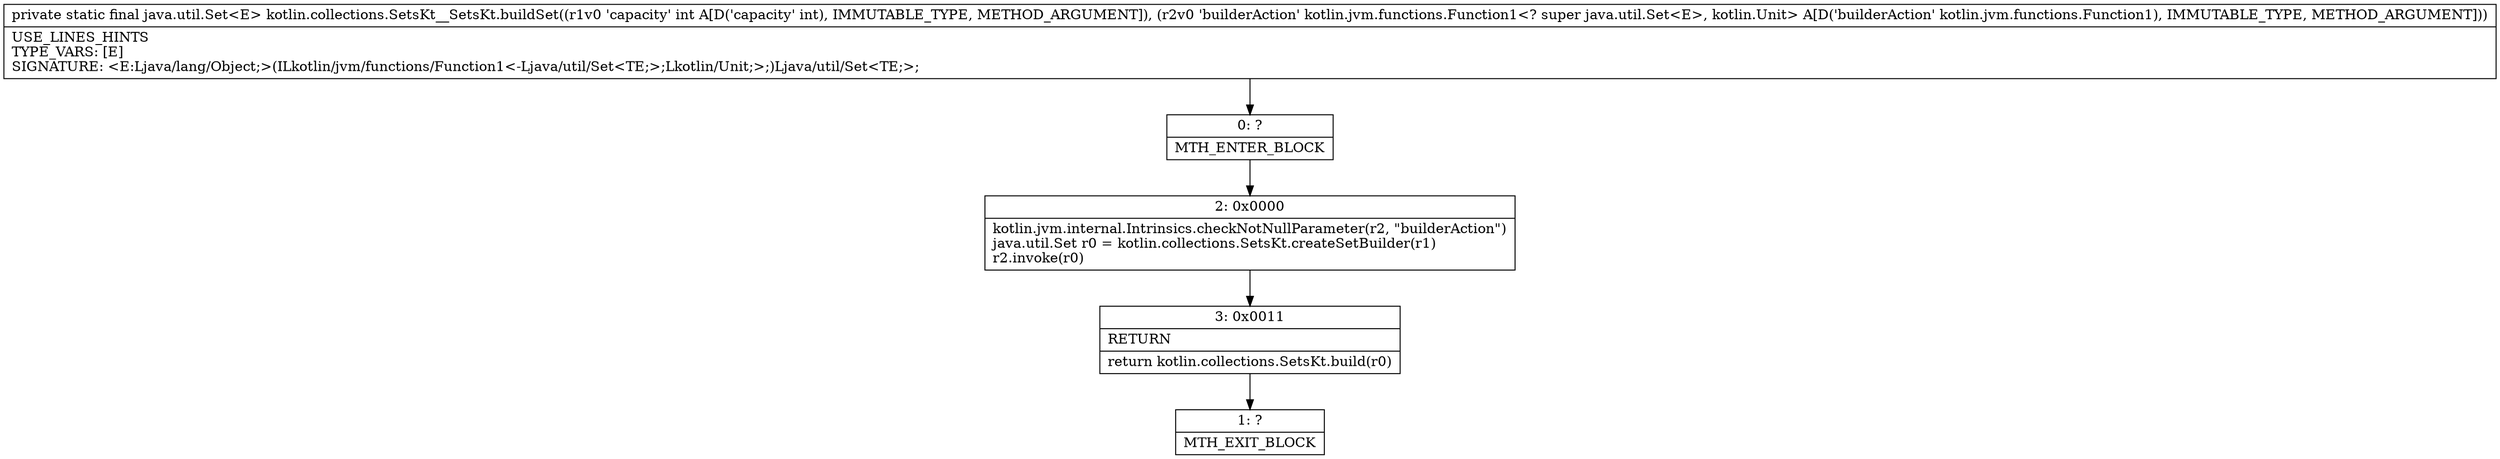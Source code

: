 digraph "CFG forkotlin.collections.SetsKt__SetsKt.buildSet(ILkotlin\/jvm\/functions\/Function1;)Ljava\/util\/Set;" {
Node_0 [shape=record,label="{0\:\ ?|MTH_ENTER_BLOCK\l}"];
Node_2 [shape=record,label="{2\:\ 0x0000|kotlin.jvm.internal.Intrinsics.checkNotNullParameter(r2, \"builderAction\")\ljava.util.Set r0 = kotlin.collections.SetsKt.createSetBuilder(r1)\lr2.invoke(r0)\l}"];
Node_3 [shape=record,label="{3\:\ 0x0011|RETURN\l|return kotlin.collections.SetsKt.build(r0)\l}"];
Node_1 [shape=record,label="{1\:\ ?|MTH_EXIT_BLOCK\l}"];
MethodNode[shape=record,label="{private static final java.util.Set\<E\> kotlin.collections.SetsKt__SetsKt.buildSet((r1v0 'capacity' int A[D('capacity' int), IMMUTABLE_TYPE, METHOD_ARGUMENT]), (r2v0 'builderAction' kotlin.jvm.functions.Function1\<? super java.util.Set\<E\>, kotlin.Unit\> A[D('builderAction' kotlin.jvm.functions.Function1), IMMUTABLE_TYPE, METHOD_ARGUMENT]))  | USE_LINES_HINTS\lTYPE_VARS: [E]\lSIGNATURE: \<E:Ljava\/lang\/Object;\>(ILkotlin\/jvm\/functions\/Function1\<\-Ljava\/util\/Set\<TE;\>;Lkotlin\/Unit;\>;)Ljava\/util\/Set\<TE;\>;\l}"];
MethodNode -> Node_0;Node_0 -> Node_2;
Node_2 -> Node_3;
Node_3 -> Node_1;
}

